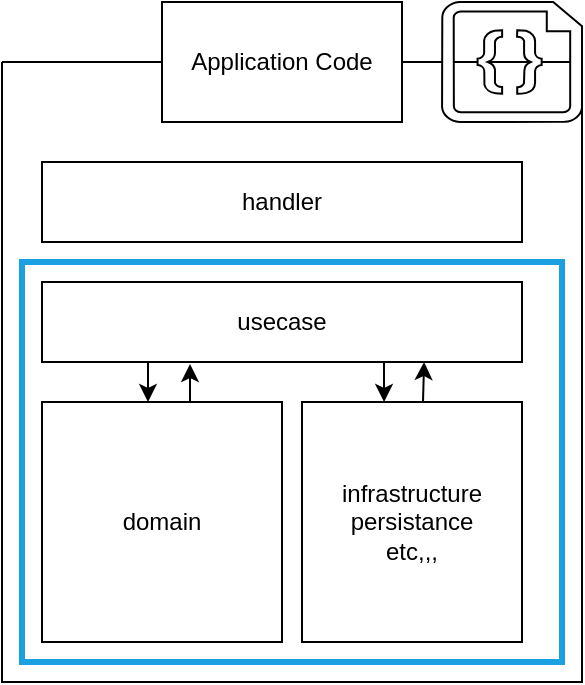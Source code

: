 <mxfile>
    <diagram id="oCnMzEwWn_oRvPSk0UY6" name="Page-1">
        <mxGraphModel dx="1044" dy="802" grid="1" gridSize="10" guides="1" tooltips="1" connect="1" arrows="1" fold="1" page="1" pageScale="1" pageWidth="850" pageHeight="1100" math="0" shadow="0">
            <root>
                <mxCell id="0"/>
                <mxCell id="1" parent="0"/>
                <mxCell id="2" value="" style="swimlane;startSize=0;" parent="1" vertex="1">
                    <mxGeometry x="240" y="160" width="290" height="310" as="geometry">
                        <mxRectangle x="240" y="160" width="50" height="40" as="alternateBounds"/>
                    </mxGeometry>
                </mxCell>
                <mxCell id="19" value="" style="rounded=0;whiteSpace=wrap;html=1;strokeColor=#1BA1E2;strokeWidth=3;" parent="2" vertex="1">
                    <mxGeometry x="10" y="100" width="270" height="200" as="geometry"/>
                </mxCell>
                <mxCell id="12" value="handler" style="rounded=0;whiteSpace=wrap;html=1;" parent="2" vertex="1">
                    <mxGeometry x="20" y="50" width="240" height="40" as="geometry"/>
                </mxCell>
                <mxCell id="23" style="edgeStyle=none;html=1;exitX=0.25;exitY=1;exitDx=0;exitDy=0;entryX=0.5;entryY=0;entryDx=0;entryDy=0;" parent="2" edge="1">
                    <mxGeometry relative="1" as="geometry">
                        <mxPoint x="73" y="150" as="sourcePoint"/>
                        <mxPoint x="73" y="170" as="targetPoint"/>
                    </mxGeometry>
                </mxCell>
                <mxCell id="27" style="edgeStyle=none;html=1;exitX=0.75;exitY=1;exitDx=0;exitDy=0;entryX=0.429;entryY=0;entryDx=0;entryDy=0;entryPerimeter=0;" parent="2" edge="1">
                    <mxGeometry relative="1" as="geometry">
                        <mxPoint x="191" y="150" as="sourcePoint"/>
                        <mxPoint x="191.03" y="170" as="targetPoint"/>
                    </mxGeometry>
                </mxCell>
                <mxCell id="13" value="usecase" style="rounded=0;whiteSpace=wrap;html=1;" parent="2" vertex="1">
                    <mxGeometry x="20" y="110" width="240" height="40" as="geometry"/>
                </mxCell>
                <mxCell id="24" style="edgeStyle=none;html=1;exitX=0.75;exitY=0;exitDx=0;exitDy=0;entryX=0.375;entryY=1.025;entryDx=0;entryDy=0;entryPerimeter=0;" parent="2" edge="1">
                    <mxGeometry relative="1" as="geometry">
                        <mxPoint x="94" y="170" as="sourcePoint"/>
                        <mxPoint x="94" y="151" as="targetPoint"/>
                    </mxGeometry>
                </mxCell>
                <mxCell id="14" value="domain" style="rounded=0;whiteSpace=wrap;html=1;" parent="2" vertex="1">
                    <mxGeometry x="20" y="170" width="120" height="120" as="geometry"/>
                </mxCell>
                <mxCell id="17" value="infrastructure&lt;br&gt;persistance&lt;br&gt;etc,,," style="rounded=0;whiteSpace=wrap;html=1;" parent="2" vertex="1">
                    <mxGeometry x="150" y="170" width="110" height="120" as="geometry"/>
                </mxCell>
                <mxCell id="28" style="edgeStyle=none;html=1;exitX=0.75;exitY=0;exitDx=0;exitDy=0;entryX=0.846;entryY=1;entryDx=0;entryDy=0;entryPerimeter=0;" parent="2" edge="1">
                    <mxGeometry relative="1" as="geometry">
                        <mxPoint x="210.5" y="170" as="sourcePoint"/>
                        <mxPoint x="211.04" y="150" as="targetPoint"/>
                    </mxGeometry>
                </mxCell>
                <mxCell id="6" value="Application Code" style="rounded=0;whiteSpace=wrap;html=1;" parent="1" vertex="1">
                    <mxGeometry x="320" y="130" width="120" height="60" as="geometry"/>
                </mxCell>
                <mxCell id="7" value="" style="verticalLabelPosition=bottom;html=1;verticalAlign=top;align=center;shape=mxgraph.azure.code_file;pointerEvents=1;" parent="1" vertex="1">
                    <mxGeometry x="460" y="130" width="70" height="60" as="geometry"/>
                </mxCell>
            </root>
        </mxGraphModel>
    </diagram>
</mxfile>